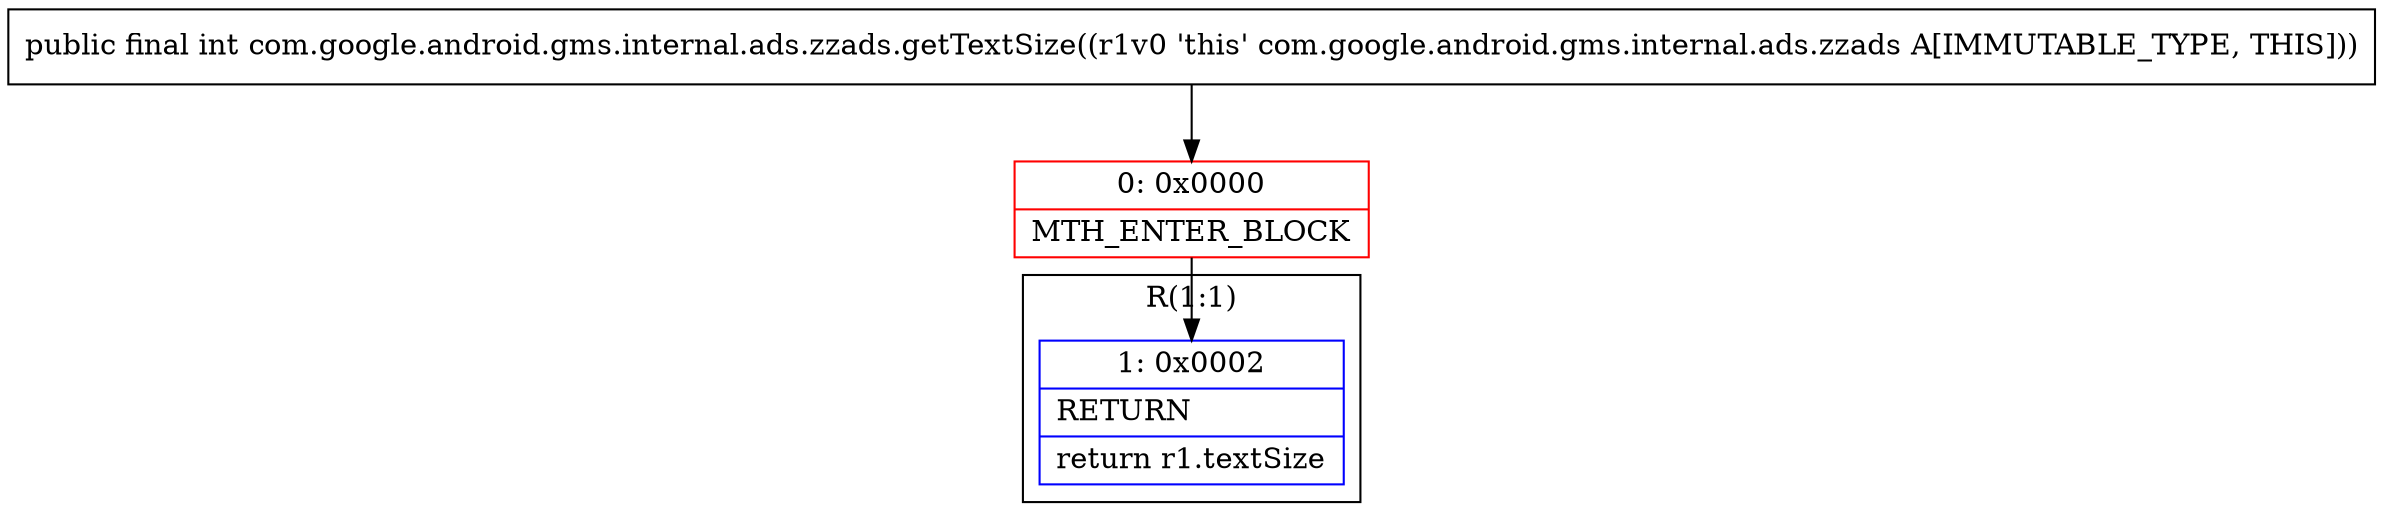 digraph "CFG forcom.google.android.gms.internal.ads.zzads.getTextSize()I" {
subgraph cluster_Region_1221696378 {
label = "R(1:1)";
node [shape=record,color=blue];
Node_1 [shape=record,label="{1\:\ 0x0002|RETURN\l|return r1.textSize\l}"];
}
Node_0 [shape=record,color=red,label="{0\:\ 0x0000|MTH_ENTER_BLOCK\l}"];
MethodNode[shape=record,label="{public final int com.google.android.gms.internal.ads.zzads.getTextSize((r1v0 'this' com.google.android.gms.internal.ads.zzads A[IMMUTABLE_TYPE, THIS])) }"];
MethodNode -> Node_0;
Node_0 -> Node_1;
}

